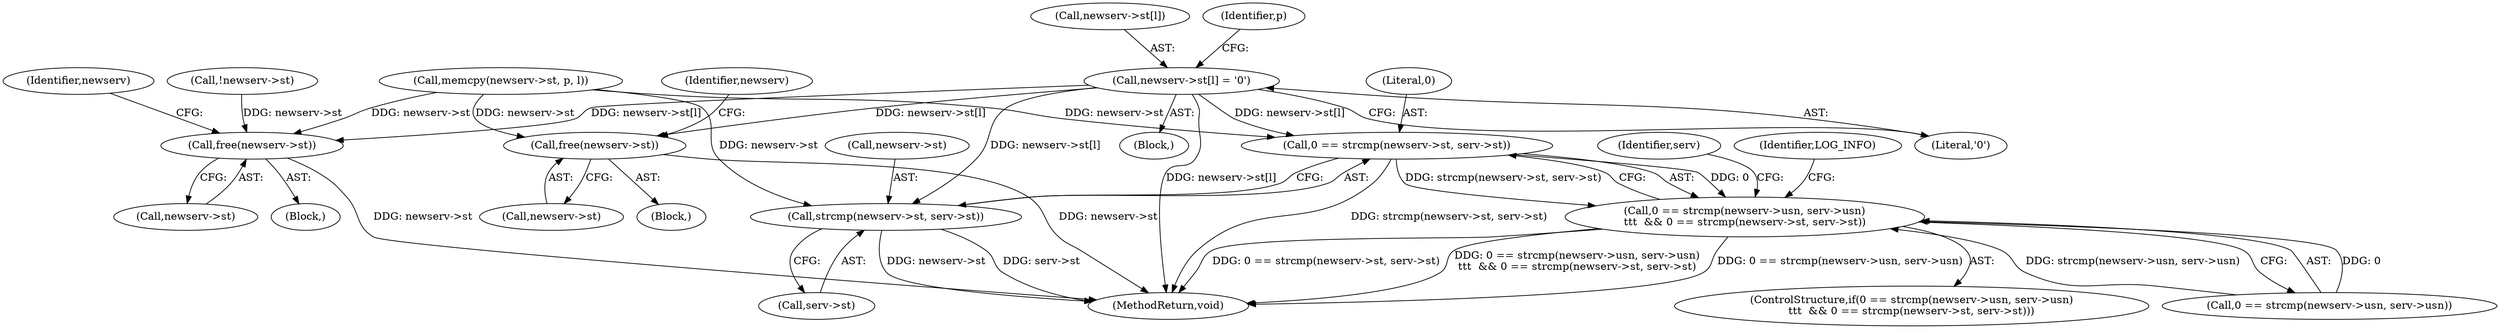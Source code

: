 digraph "0_miniupnp_b238cade9a173c6f751a34acf8ccff838a62aa47@array" {
"1000742" [label="(Call,newserv->st[l] = '\0')"];
"1000993" [label="(Call,0 == strcmp(newserv->st, serv->st))"];
"1000983" [label="(Call,0 == strcmp(newserv->usn, serv->usn)\n\t\t\t  && 0 == strcmp(newserv->st, serv->st))"];
"1000995" [label="(Call,strcmp(newserv->st, serv->st))"];
"1001006" [label="(Call,free(newserv->st))"];
"1001112" [label="(Call,free(newserv->st))"];
"1001144" [label="(MethodReturn,void)"];
"1001007" [label="(Call,newserv->st)"];
"1000994" [label="(Literal,0)"];
"1001111" [label="(Block,)"];
"1000975" [label="(Identifier,serv)"];
"1001002" [label="(Block,)"];
"1000996" [label="(Call,newserv->st)"];
"1001004" [label="(Identifier,LOG_INFO)"];
"1000983" [label="(Call,0 == strcmp(newserv->usn, serv->usn)\n\t\t\t  && 0 == strcmp(newserv->st, serv->st))"];
"1000743" [label="(Call,newserv->st[l])"];
"1001113" [label="(Call,newserv->st)"];
"1000982" [label="(ControlStructure,if(0 == strcmp(newserv->usn, serv->usn)\n\t\t\t  && 0 == strcmp(newserv->st, serv->st)))"];
"1000736" [label="(Call,memcpy(newserv->st, p, l))"];
"1000999" [label="(Call,serv->st)"];
"1001012" [label="(Identifier,newserv)"];
"1000748" [label="(Literal,'\0')"];
"1000742" [label="(Call,newserv->st[l] = '\0')"];
"1000995" [label="(Call,strcmp(newserv->st, serv->st))"];
"1000984" [label="(Call,0 == strcmp(newserv->usn, serv->usn))"];
"1000993" [label="(Call,0 == strcmp(newserv->st, serv->st))"];
"1001112" [label="(Call,free(newserv->st))"];
"1000257" [label="(Block,)"];
"1001118" [label="(Identifier,newserv)"];
"1000727" [label="(Call,!newserv->st)"];
"1000750" [label="(Identifier,p)"];
"1001006" [label="(Call,free(newserv->st))"];
"1000742" -> "1000257"  [label="AST: "];
"1000742" -> "1000748"  [label="CFG: "];
"1000743" -> "1000742"  [label="AST: "];
"1000748" -> "1000742"  [label="AST: "];
"1000750" -> "1000742"  [label="CFG: "];
"1000742" -> "1001144"  [label="DDG: newserv->st[l]"];
"1000742" -> "1000993"  [label="DDG: newserv->st[l]"];
"1000742" -> "1000995"  [label="DDG: newserv->st[l]"];
"1000742" -> "1001006"  [label="DDG: newserv->st[l]"];
"1000742" -> "1001112"  [label="DDG: newserv->st[l]"];
"1000993" -> "1000983"  [label="AST: "];
"1000993" -> "1000995"  [label="CFG: "];
"1000994" -> "1000993"  [label="AST: "];
"1000995" -> "1000993"  [label="AST: "];
"1000983" -> "1000993"  [label="CFG: "];
"1000993" -> "1001144"  [label="DDG: strcmp(newserv->st, serv->st)"];
"1000993" -> "1000983"  [label="DDG: 0"];
"1000993" -> "1000983"  [label="DDG: strcmp(newserv->st, serv->st)"];
"1000736" -> "1000993"  [label="DDG: newserv->st"];
"1000983" -> "1000982"  [label="AST: "];
"1000983" -> "1000984"  [label="CFG: "];
"1000984" -> "1000983"  [label="AST: "];
"1001004" -> "1000983"  [label="CFG: "];
"1000975" -> "1000983"  [label="CFG: "];
"1000983" -> "1001144"  [label="DDG: 0 == strcmp(newserv->usn, serv->usn)"];
"1000983" -> "1001144"  [label="DDG: 0 == strcmp(newserv->st, serv->st)"];
"1000983" -> "1001144"  [label="DDG: 0 == strcmp(newserv->usn, serv->usn)\n\t\t\t  && 0 == strcmp(newserv->st, serv->st)"];
"1000984" -> "1000983"  [label="DDG: 0"];
"1000984" -> "1000983"  [label="DDG: strcmp(newserv->usn, serv->usn)"];
"1000995" -> "1000999"  [label="CFG: "];
"1000996" -> "1000995"  [label="AST: "];
"1000999" -> "1000995"  [label="AST: "];
"1000995" -> "1001144"  [label="DDG: newserv->st"];
"1000995" -> "1001144"  [label="DDG: serv->st"];
"1000736" -> "1000995"  [label="DDG: newserv->st"];
"1001006" -> "1001002"  [label="AST: "];
"1001006" -> "1001007"  [label="CFG: "];
"1001007" -> "1001006"  [label="AST: "];
"1001012" -> "1001006"  [label="CFG: "];
"1001006" -> "1001144"  [label="DDG: newserv->st"];
"1000736" -> "1001006"  [label="DDG: newserv->st"];
"1001112" -> "1001111"  [label="AST: "];
"1001112" -> "1001113"  [label="CFG: "];
"1001113" -> "1001112"  [label="AST: "];
"1001118" -> "1001112"  [label="CFG: "];
"1001112" -> "1001144"  [label="DDG: newserv->st"];
"1000736" -> "1001112"  [label="DDG: newserv->st"];
"1000727" -> "1001112"  [label="DDG: newserv->st"];
}
